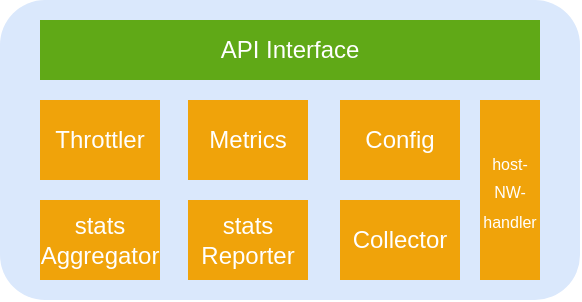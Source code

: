 <mxfile version="14.2.9" type="github">
  <diagram id="LJo_PnwZimTQp9vC7WCY" name="Page-1">
    <mxGraphModel dx="938" dy="536" grid="1" gridSize="10" guides="1" tooltips="1" connect="1" arrows="1" fold="1" page="1" pageScale="1" pageWidth="850" pageHeight="1100" math="0" shadow="0">
      <root>
        <mxCell id="0" />
        <mxCell id="1" parent="0" />
        <mxCell id="0guGWOdnwWxWBcGAo8ik-1" value="" style="rounded=1;whiteSpace=wrap;html=1;fillColor=#dae8fc;strokeColor=none;" parent="1" vertex="1">
          <mxGeometry x="280" y="210" width="290" height="150" as="geometry" />
        </mxCell>
        <mxCell id="0guGWOdnwWxWBcGAo8ik-2" value="API Interface" style="rounded=0;whiteSpace=wrap;html=1;fillColor=#60a917;fontColor=#ffffff;strokeColor=none;" parent="1" vertex="1">
          <mxGeometry x="300" y="220" width="250" height="30" as="geometry" />
        </mxCell>
        <mxCell id="0guGWOdnwWxWBcGAo8ik-3" value="Throttler" style="rounded=0;whiteSpace=wrap;html=1;fillColor=#f0a30a;fontColor=#ffffff;strokeColor=none;" parent="1" vertex="1">
          <mxGeometry x="300" y="260" width="60" height="40" as="geometry" />
        </mxCell>
        <mxCell id="0guGWOdnwWxWBcGAo8ik-5" value="Metrics" style="rounded=0;whiteSpace=wrap;html=1;fillColor=#f0a30a;fontColor=#ffffff;strokeColor=none;" parent="1" vertex="1">
          <mxGeometry x="374" y="260" width="60" height="40" as="geometry" />
        </mxCell>
        <mxCell id="0guGWOdnwWxWBcGAo8ik-8" value="stats Aggregator" style="rounded=0;whiteSpace=wrap;html=1;fillColor=#f0a30a;fontColor=#ffffff;strokeColor=none;" parent="1" vertex="1">
          <mxGeometry x="300" y="310" width="60" height="40" as="geometry" />
        </mxCell>
        <mxCell id="0guGWOdnwWxWBcGAo8ik-9" value="Config" style="rounded=0;whiteSpace=wrap;html=1;fillColor=#f0a30a;fontColor=#ffffff;strokeColor=none;" parent="1" vertex="1">
          <mxGeometry x="450" y="260" width="60" height="40" as="geometry" />
        </mxCell>
        <mxCell id="0guGWOdnwWxWBcGAo8ik-10" value="Collector" style="rounded=0;whiteSpace=wrap;html=1;fillColor=#f0a30a;fontColor=#ffffff;strokeColor=none;" parent="1" vertex="1">
          <mxGeometry x="450" y="310" width="60" height="40" as="geometry" />
        </mxCell>
        <mxCell id="hSXUZzcEPOY3WcNnC1rv-1" value="stats Reporter" style="rounded=0;whiteSpace=wrap;html=1;fillColor=#f0a30a;fontColor=#ffffff;strokeColor=none;" vertex="1" parent="1">
          <mxGeometry x="374" y="310" width="60" height="40" as="geometry" />
        </mxCell>
        <mxCell id="hSXUZzcEPOY3WcNnC1rv-2" value="&lt;font style=&quot;font-size: 8px&quot;&gt;host-NW-handler&lt;/font&gt;" style="rounded=0;whiteSpace=wrap;html=1;fillColor=#f0a30a;fontColor=#ffffff;strokeColor=none;" vertex="1" parent="1">
          <mxGeometry x="520" y="260" width="30" height="90" as="geometry" />
        </mxCell>
      </root>
    </mxGraphModel>
  </diagram>
</mxfile>

